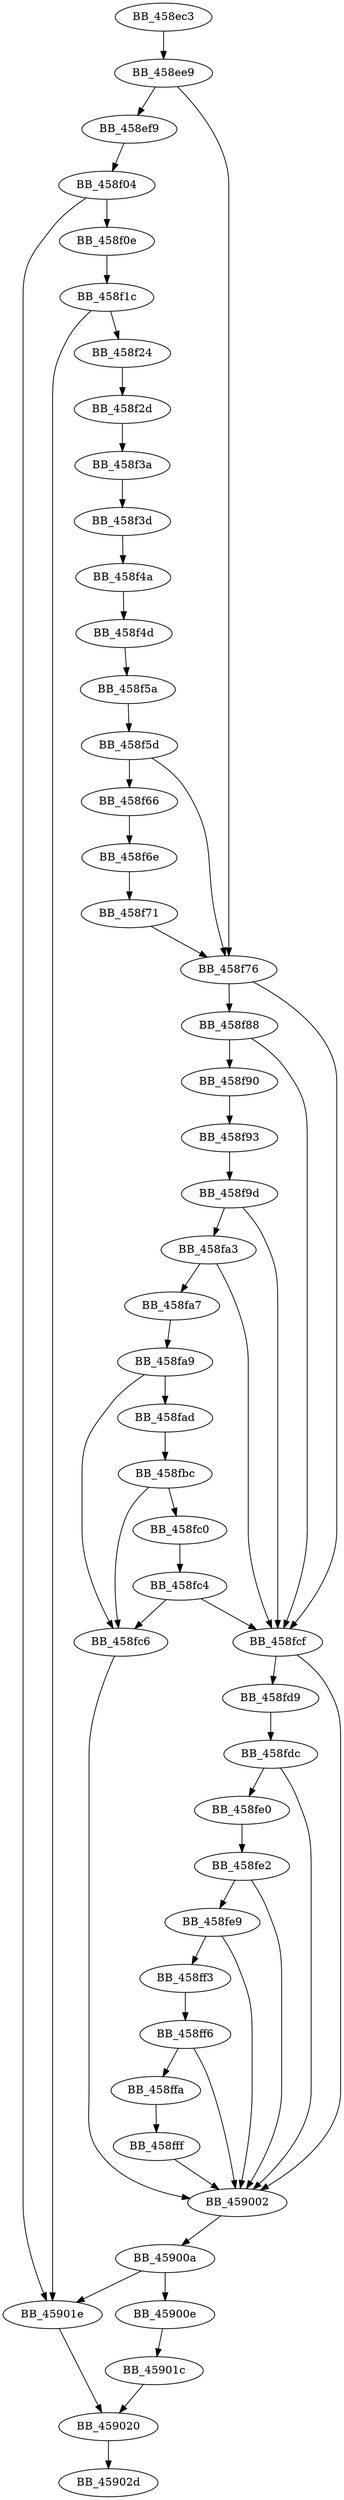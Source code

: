 DiGraph sub_458EC3{
BB_458ec3->BB_458ee9
BB_458ee9->BB_458ef9
BB_458ee9->BB_458f76
BB_458ef9->BB_458f04
BB_458f04->BB_458f0e
BB_458f04->BB_45901e
BB_458f0e->BB_458f1c
BB_458f1c->BB_458f24
BB_458f1c->BB_45901e
BB_458f24->BB_458f2d
BB_458f2d->BB_458f3a
BB_458f3a->BB_458f3d
BB_458f3d->BB_458f4a
BB_458f4a->BB_458f4d
BB_458f4d->BB_458f5a
BB_458f5a->BB_458f5d
BB_458f5d->BB_458f66
BB_458f5d->BB_458f76
BB_458f66->BB_458f6e
BB_458f6e->BB_458f71
BB_458f71->BB_458f76
BB_458f76->BB_458f88
BB_458f76->BB_458fcf
BB_458f88->BB_458f90
BB_458f88->BB_458fcf
BB_458f90->BB_458f93
BB_458f93->BB_458f9d
BB_458f9d->BB_458fa3
BB_458f9d->BB_458fcf
BB_458fa3->BB_458fa7
BB_458fa3->BB_458fcf
BB_458fa7->BB_458fa9
BB_458fa9->BB_458fad
BB_458fa9->BB_458fc6
BB_458fad->BB_458fbc
BB_458fbc->BB_458fc0
BB_458fbc->BB_458fc6
BB_458fc0->BB_458fc4
BB_458fc4->BB_458fc6
BB_458fc4->BB_458fcf
BB_458fc6->BB_459002
BB_458fcf->BB_458fd9
BB_458fcf->BB_459002
BB_458fd9->BB_458fdc
BB_458fdc->BB_458fe0
BB_458fdc->BB_459002
BB_458fe0->BB_458fe2
BB_458fe2->BB_458fe9
BB_458fe2->BB_459002
BB_458fe9->BB_458ff3
BB_458fe9->BB_459002
BB_458ff3->BB_458ff6
BB_458ff6->BB_458ffa
BB_458ff6->BB_459002
BB_458ffa->BB_458fff
BB_458fff->BB_459002
BB_459002->BB_45900a
BB_45900a->BB_45900e
BB_45900a->BB_45901e
BB_45900e->BB_45901c
BB_45901c->BB_459020
BB_45901e->BB_459020
BB_459020->BB_45902d
}
